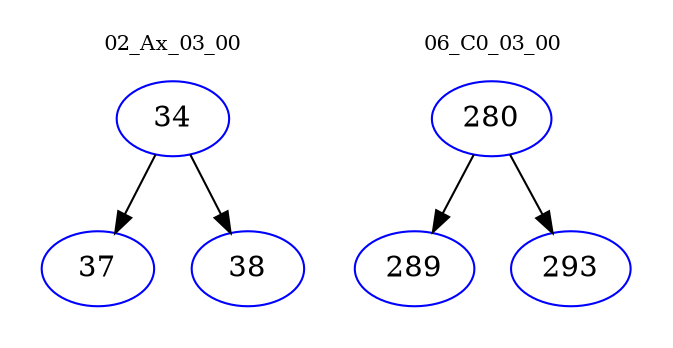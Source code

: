 digraph{
subgraph cluster_0 {
color = white
label = "02_Ax_03_00";
fontsize=10;
T0_34 [label="34", color="blue"]
T0_34 -> T0_37 [color="black"]
T0_37 [label="37", color="blue"]
T0_34 -> T0_38 [color="black"]
T0_38 [label="38", color="blue"]
}
subgraph cluster_1 {
color = white
label = "06_C0_03_00";
fontsize=10;
T1_280 [label="280", color="blue"]
T1_280 -> T1_289 [color="black"]
T1_289 [label="289", color="blue"]
T1_280 -> T1_293 [color="black"]
T1_293 [label="293", color="blue"]
}
}
